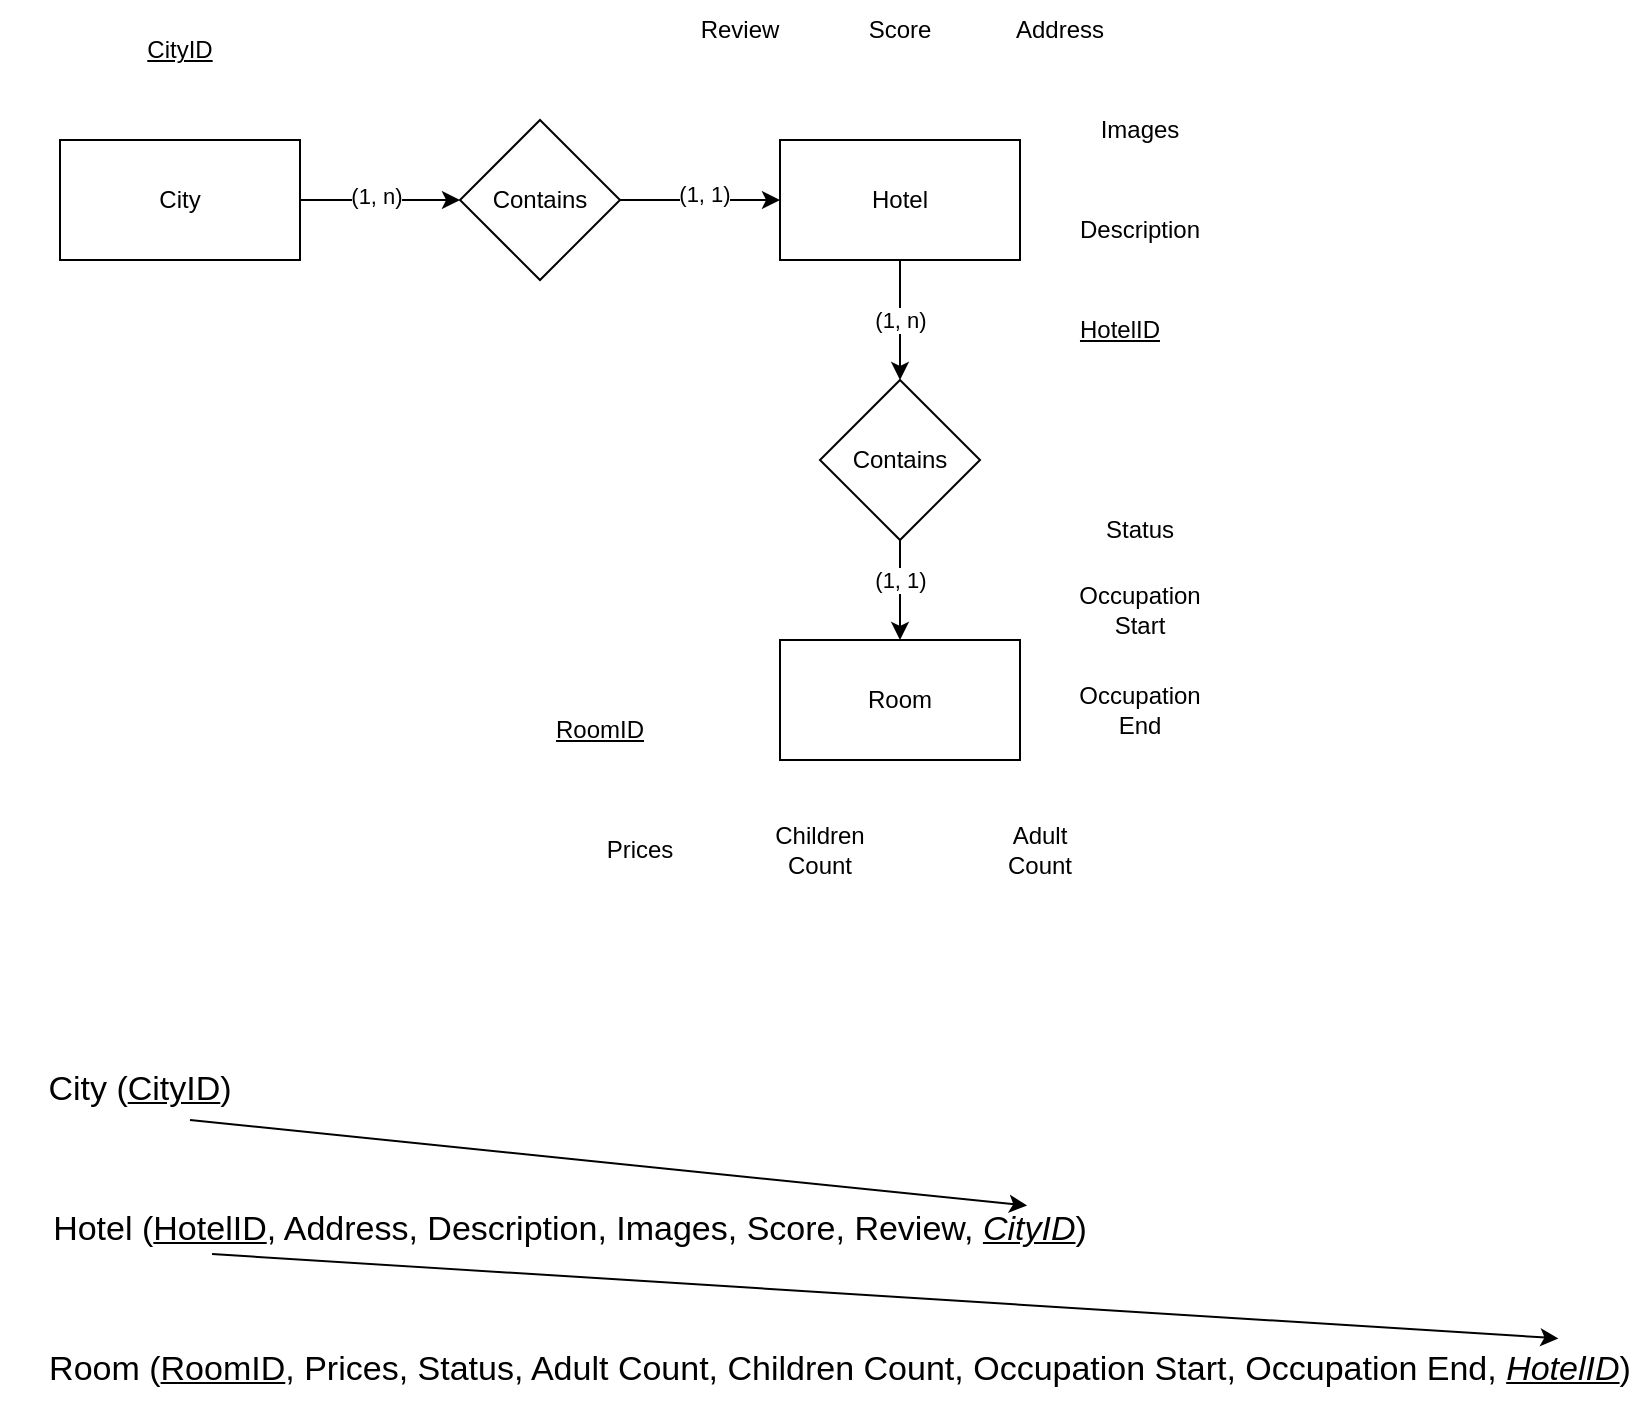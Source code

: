 <mxfile version="21.7.5" type="device">
  <diagram id="R2lEEEUBdFMjLlhIrx00" name="Page-1">
    <mxGraphModel dx="1050" dy="629" grid="1" gridSize="10" guides="1" tooltips="1" connect="1" arrows="1" fold="1" page="1" pageScale="1" pageWidth="850" pageHeight="1100" math="0" shadow="0" extFonts="Permanent Marker^https://fonts.googleapis.com/css?family=Permanent+Marker">
      <root>
        <mxCell id="0" />
        <mxCell id="1" parent="0" />
        <mxCell id="tukaKfMPsu176B_nxF9z-5" style="edgeStyle=orthogonalEdgeStyle;rounded=0;orthogonalLoop=1;jettySize=auto;html=1;" edge="1" parent="1" source="tukaKfMPsu176B_nxF9z-1" target="tukaKfMPsu176B_nxF9z-2">
          <mxGeometry relative="1" as="geometry" />
        </mxCell>
        <mxCell id="tukaKfMPsu176B_nxF9z-8" value="(1, n)" style="edgeLabel;html=1;align=center;verticalAlign=middle;resizable=0;points=[];" vertex="1" connectable="0" parent="tukaKfMPsu176B_nxF9z-5">
          <mxGeometry x="-0.065" y="2" relative="1" as="geometry">
            <mxPoint as="offset" />
          </mxGeometry>
        </mxCell>
        <mxCell id="tukaKfMPsu176B_nxF9z-1" value="City" style="rounded=0;whiteSpace=wrap;html=1;" vertex="1" parent="1">
          <mxGeometry x="80" y="110" width="120" height="60" as="geometry" />
        </mxCell>
        <mxCell id="tukaKfMPsu176B_nxF9z-6" style="edgeStyle=orthogonalEdgeStyle;rounded=0;orthogonalLoop=1;jettySize=auto;html=1;entryX=0;entryY=0.5;entryDx=0;entryDy=0;" edge="1" parent="1">
          <mxGeometry relative="1" as="geometry">
            <mxPoint x="360" y="140" as="sourcePoint" />
            <mxPoint x="440" y="140" as="targetPoint" />
          </mxGeometry>
        </mxCell>
        <mxCell id="tukaKfMPsu176B_nxF9z-17" value="(1, 1)" style="edgeLabel;html=1;align=center;verticalAlign=middle;resizable=0;points=[];" vertex="1" connectable="0" parent="tukaKfMPsu176B_nxF9z-6">
          <mxGeometry x="0.035" y="3" relative="1" as="geometry">
            <mxPoint as="offset" />
          </mxGeometry>
        </mxCell>
        <mxCell id="tukaKfMPsu176B_nxF9z-2" value="Contains" style="rhombus;whiteSpace=wrap;html=1;" vertex="1" parent="1">
          <mxGeometry x="280" y="100" width="80" height="80" as="geometry" />
        </mxCell>
        <mxCell id="tukaKfMPsu176B_nxF9z-13" value="" style="edgeStyle=orthogonalEdgeStyle;rounded=0;orthogonalLoop=1;jettySize=auto;html=1;" edge="1" parent="1" source="tukaKfMPsu176B_nxF9z-3" target="tukaKfMPsu176B_nxF9z-12">
          <mxGeometry relative="1" as="geometry" />
        </mxCell>
        <mxCell id="tukaKfMPsu176B_nxF9z-15" value="(1, n)" style="edgeLabel;html=1;align=center;verticalAlign=middle;resizable=0;points=[];" vertex="1" connectable="0" parent="tukaKfMPsu176B_nxF9z-13">
          <mxGeometry x="-0.56" y="1" relative="1" as="geometry">
            <mxPoint x="-1" y="17" as="offset" />
          </mxGeometry>
        </mxCell>
        <mxCell id="tukaKfMPsu176B_nxF9z-3" value="Hotel&lt;br&gt;" style="rounded=0;whiteSpace=wrap;html=1;" vertex="1" parent="1">
          <mxGeometry x="440" y="110" width="120" height="60" as="geometry" />
        </mxCell>
        <mxCell id="tukaKfMPsu176B_nxF9z-4" value="Room" style="rounded=0;whiteSpace=wrap;html=1;" vertex="1" parent="1">
          <mxGeometry x="440" y="360" width="120" height="60" as="geometry" />
        </mxCell>
        <mxCell id="tukaKfMPsu176B_nxF9z-14" value="" style="edgeStyle=orthogonalEdgeStyle;rounded=0;orthogonalLoop=1;jettySize=auto;html=1;" edge="1" parent="1" source="tukaKfMPsu176B_nxF9z-12" target="tukaKfMPsu176B_nxF9z-4">
          <mxGeometry relative="1" as="geometry" />
        </mxCell>
        <mxCell id="tukaKfMPsu176B_nxF9z-16" value="(1, 1)" style="edgeLabel;html=1;align=center;verticalAlign=middle;resizable=0;points=[];" vertex="1" connectable="0" parent="tukaKfMPsu176B_nxF9z-14">
          <mxGeometry x="0.128" y="-1" relative="1" as="geometry">
            <mxPoint x="1" y="-8" as="offset" />
          </mxGeometry>
        </mxCell>
        <mxCell id="tukaKfMPsu176B_nxF9z-12" value="Contains" style="rhombus;whiteSpace=wrap;html=1;" vertex="1" parent="1">
          <mxGeometry x="460" y="230" width="80" height="80" as="geometry" />
        </mxCell>
        <mxCell id="tukaKfMPsu176B_nxF9z-19" value="Status" style="text;html=1;strokeColor=none;fillColor=none;align=center;verticalAlign=middle;whiteSpace=wrap;rounded=0;" vertex="1" parent="1">
          <mxGeometry x="590" y="290" width="60" height="30" as="geometry" />
        </mxCell>
        <mxCell id="tukaKfMPsu176B_nxF9z-20" value="Occupation Start" style="text;html=1;strokeColor=none;fillColor=none;align=center;verticalAlign=middle;whiteSpace=wrap;rounded=0;" vertex="1" parent="1">
          <mxGeometry x="590" y="330" width="60" height="30" as="geometry" />
        </mxCell>
        <mxCell id="tukaKfMPsu176B_nxF9z-21" value="Occupation End" style="text;html=1;strokeColor=none;fillColor=none;align=center;verticalAlign=middle;whiteSpace=wrap;rounded=0;" vertex="1" parent="1">
          <mxGeometry x="590" y="380" width="60" height="30" as="geometry" />
        </mxCell>
        <mxCell id="tukaKfMPsu176B_nxF9z-22" value="Adult Count" style="text;html=1;strokeColor=none;fillColor=none;align=center;verticalAlign=middle;whiteSpace=wrap;rounded=0;" vertex="1" parent="1">
          <mxGeometry x="540" y="450" width="60" height="30" as="geometry" />
        </mxCell>
        <mxCell id="tukaKfMPsu176B_nxF9z-23" value="Children Count" style="text;html=1;strokeColor=none;fillColor=none;align=center;verticalAlign=middle;whiteSpace=wrap;rounded=0;" vertex="1" parent="1">
          <mxGeometry x="430" y="450" width="60" height="30" as="geometry" />
        </mxCell>
        <mxCell id="tukaKfMPsu176B_nxF9z-24" value="Prices" style="text;html=1;strokeColor=none;fillColor=none;align=center;verticalAlign=middle;whiteSpace=wrap;rounded=0;" vertex="1" parent="1">
          <mxGeometry x="340" y="450" width="60" height="30" as="geometry" />
        </mxCell>
        <mxCell id="tukaKfMPsu176B_nxF9z-28" value="Review" style="text;html=1;strokeColor=none;fillColor=none;align=center;verticalAlign=middle;whiteSpace=wrap;rounded=0;" vertex="1" parent="1">
          <mxGeometry x="390" y="40" width="60" height="30" as="geometry" />
        </mxCell>
        <mxCell id="tukaKfMPsu176B_nxF9z-29" value="Score" style="text;html=1;strokeColor=none;fillColor=none;align=center;verticalAlign=middle;whiteSpace=wrap;rounded=0;" vertex="1" parent="1">
          <mxGeometry x="470" y="40" width="60" height="30" as="geometry" />
        </mxCell>
        <mxCell id="tukaKfMPsu176B_nxF9z-30" value="Address" style="text;html=1;strokeColor=none;fillColor=none;align=center;verticalAlign=middle;whiteSpace=wrap;rounded=0;" vertex="1" parent="1">
          <mxGeometry x="550" y="40" width="60" height="30" as="geometry" />
        </mxCell>
        <mxCell id="tukaKfMPsu176B_nxF9z-31" value="Images" style="text;html=1;strokeColor=none;fillColor=none;align=center;verticalAlign=middle;whiteSpace=wrap;rounded=0;" vertex="1" parent="1">
          <mxGeometry x="590" y="90" width="60" height="30" as="geometry" />
        </mxCell>
        <mxCell id="tukaKfMPsu176B_nxF9z-32" value="Description" style="text;html=1;strokeColor=none;fillColor=none;align=center;verticalAlign=middle;whiteSpace=wrap;rounded=0;" vertex="1" parent="1">
          <mxGeometry x="590" y="140" width="60" height="30" as="geometry" />
        </mxCell>
        <mxCell id="tukaKfMPsu176B_nxF9z-33" value="RoomID" style="text;html=1;strokeColor=none;fillColor=none;align=center;verticalAlign=middle;whiteSpace=wrap;rounded=0;fontStyle=4" vertex="1" parent="1">
          <mxGeometry x="320" y="390" width="60" height="30" as="geometry" />
        </mxCell>
        <mxCell id="tukaKfMPsu176B_nxF9z-34" value="&lt;u&gt;HotelID&lt;/u&gt;" style="text;html=1;strokeColor=none;fillColor=none;align=center;verticalAlign=middle;whiteSpace=wrap;rounded=0;" vertex="1" parent="1">
          <mxGeometry x="580" y="190" width="60" height="30" as="geometry" />
        </mxCell>
        <mxCell id="tukaKfMPsu176B_nxF9z-36" value="&lt;u&gt;CityID&lt;/u&gt;" style="text;html=1;strokeColor=none;fillColor=none;align=center;verticalAlign=middle;whiteSpace=wrap;rounded=0;" vertex="1" parent="1">
          <mxGeometry x="110" y="50" width="60" height="30" as="geometry" />
        </mxCell>
        <mxCell id="tukaKfMPsu176B_nxF9z-46" style="rounded=0;orthogonalLoop=1;jettySize=auto;html=1;entryX=0.901;entryY=0.093;entryDx=0;entryDy=0;entryPerimeter=0;exitX=0.75;exitY=1;exitDx=0;exitDy=0;" edge="1" parent="1" source="tukaKfMPsu176B_nxF9z-43" target="tukaKfMPsu176B_nxF9z-44">
          <mxGeometry relative="1" as="geometry" />
        </mxCell>
        <mxCell id="tukaKfMPsu176B_nxF9z-43" value="City (&lt;u style=&quot;font-size: 17px;&quot;&gt;CityID&lt;/u&gt;)" style="text;html=1;strokeColor=none;fillColor=none;align=center;verticalAlign=middle;whiteSpace=wrap;rounded=0;fontSize=17;" vertex="1" parent="1">
          <mxGeometry x="70" y="570" width="100" height="30" as="geometry" />
        </mxCell>
        <mxCell id="tukaKfMPsu176B_nxF9z-44" value="Hotel (&lt;u style=&quot;font-size: 17px;&quot;&gt;HotelID&lt;/u&gt;, Address, Description, Images, Score, Review, &lt;i&gt;&lt;u&gt;CityID&lt;/u&gt;&lt;/i&gt;)" style="text;html=1;strokeColor=none;fillColor=none;align=center;verticalAlign=middle;whiteSpace=wrap;rounded=0;fontSize=17;" vertex="1" parent="1">
          <mxGeometry x="50" y="640" width="570" height="30" as="geometry" />
        </mxCell>
        <mxCell id="tukaKfMPsu176B_nxF9z-45" value="Room (&lt;u style=&quot;font-size: 17px;&quot;&gt;RoomID&lt;/u&gt;, Prices, Status, Adult Count, Children Count, Occupation Start, Occupation End, &lt;u&gt;&lt;i&gt;HotelID&lt;/i&gt;&lt;/u&gt;)" style="text;html=1;strokeColor=none;fillColor=none;align=center;verticalAlign=middle;whiteSpace=wrap;rounded=0;fontSize=17;" vertex="1" parent="1">
          <mxGeometry x="70" y="710" width="800" height="30" as="geometry" />
        </mxCell>
        <mxCell id="tukaKfMPsu176B_nxF9z-47" style="rounded=0;orthogonalLoop=1;jettySize=auto;html=1;entryX=0.949;entryY=-0.027;entryDx=0;entryDy=0;entryPerimeter=0;exitX=0.75;exitY=1;exitDx=0;exitDy=0;" edge="1" parent="1" target="tukaKfMPsu176B_nxF9z-45">
          <mxGeometry relative="1" as="geometry">
            <mxPoint x="156" y="667" as="sourcePoint" />
            <mxPoint x="575" y="710" as="targetPoint" />
          </mxGeometry>
        </mxCell>
      </root>
    </mxGraphModel>
  </diagram>
</mxfile>
